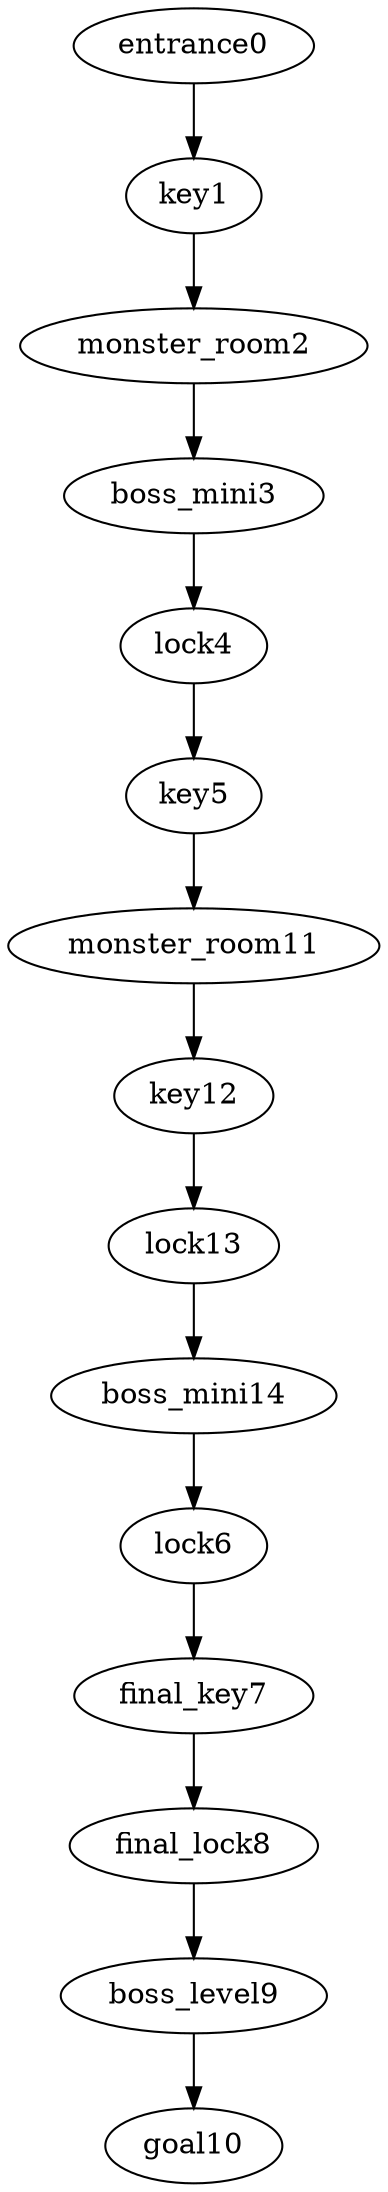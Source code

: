digraph mission {
entrance0 -> key1
key1 -> monster_room2
monster_room2 -> boss_mini3
boss_mini3 -> lock4
lock4 -> key5
key5 -> monster_room11
lock6 -> final_key7
final_key7 -> final_lock8
final_lock8 -> boss_level9
boss_level9 -> goal10
monster_room11 -> key12
key12 -> lock13
lock13 -> boss_mini14
boss_mini14 -> lock6
}